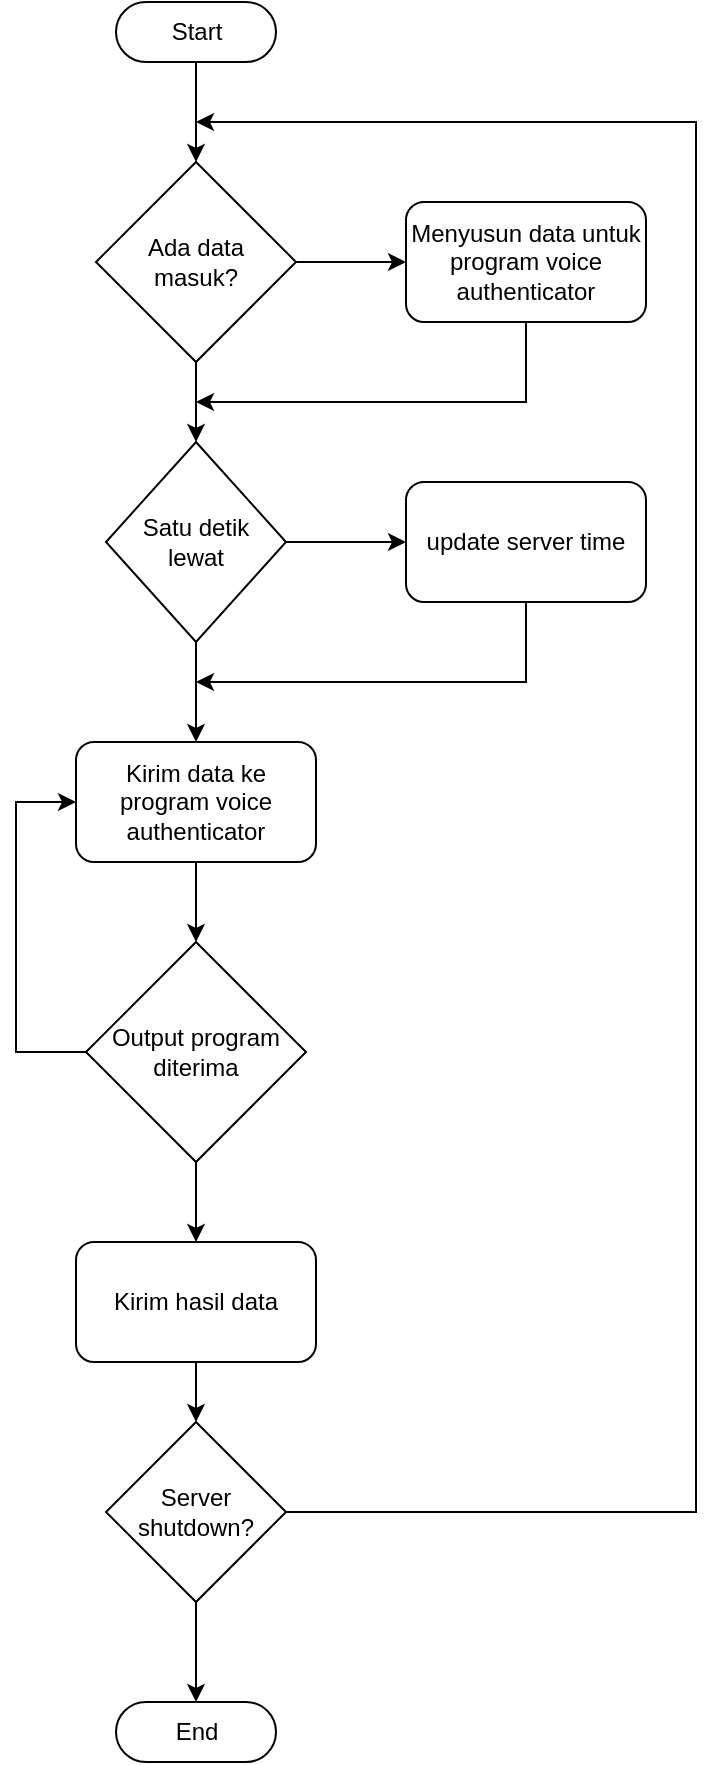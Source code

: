 <mxfile version="13.7.2" type="github">
  <diagram id="6a731a19-8d31-9384-78a2-239565b7b9f0" name="Page-1">
    <mxGraphModel dx="1422" dy="794" grid="1" gridSize="10" guides="1" tooltips="1" connect="1" arrows="1" fold="1" page="1" pageScale="1" pageWidth="827" pageHeight="1169" background="#ffffff" math="0" shadow="0">
      <root>
        <mxCell id="0" />
        <mxCell id="1" parent="0" />
        <mxCell id="utHxTK_1_xtGwqxnMYyT-9" style="edgeStyle=orthogonalEdgeStyle;rounded=0;orthogonalLoop=1;jettySize=auto;html=1;entryX=0.5;entryY=0;entryDx=0;entryDy=0;" edge="1" parent="1" source="hCLFj8IIV5jFRAJKPiSX-55" target="utHxTK_1_xtGwqxnMYyT-8">
          <mxGeometry relative="1" as="geometry" />
        </mxCell>
        <mxCell id="hCLFj8IIV5jFRAJKPiSX-55" value="Start" style="html=1;dashed=0;whitespace=wrap;shape=mxgraph.dfd.start" parent="1" vertex="1">
          <mxGeometry x="320" y="80" width="80" height="30" as="geometry" />
        </mxCell>
        <mxCell id="utHxTK_1_xtGwqxnMYyT-11" style="edgeStyle=orthogonalEdgeStyle;rounded=0;orthogonalLoop=1;jettySize=auto;html=1;entryX=0;entryY=0.5;entryDx=0;entryDy=0;" edge="1" parent="1" source="utHxTK_1_xtGwqxnMYyT-8" target="utHxTK_1_xtGwqxnMYyT-10">
          <mxGeometry relative="1" as="geometry" />
        </mxCell>
        <mxCell id="utHxTK_1_xtGwqxnMYyT-12" style="edgeStyle=orthogonalEdgeStyle;rounded=0;orthogonalLoop=1;jettySize=auto;html=1;entryX=0.5;entryY=0;entryDx=0;entryDy=0;" edge="1" parent="1" source="utHxTK_1_xtGwqxnMYyT-8" target="utHxTK_1_xtGwqxnMYyT-13">
          <mxGeometry relative="1" as="geometry">
            <mxPoint x="360" y="290" as="targetPoint" />
          </mxGeometry>
        </mxCell>
        <mxCell id="utHxTK_1_xtGwqxnMYyT-8" value="Ada data&lt;br&gt;masuk?" style="rhombus;whiteSpace=wrap;html=1;" vertex="1" parent="1">
          <mxGeometry x="310" y="160" width="100" height="100" as="geometry" />
        </mxCell>
        <mxCell id="utHxTK_1_xtGwqxnMYyT-14" style="edgeStyle=orthogonalEdgeStyle;rounded=0;orthogonalLoop=1;jettySize=auto;html=1;" edge="1" parent="1" source="utHxTK_1_xtGwqxnMYyT-10">
          <mxGeometry relative="1" as="geometry">
            <mxPoint x="360" y="280" as="targetPoint" />
            <Array as="points">
              <mxPoint x="525" y="280" />
            </Array>
          </mxGeometry>
        </mxCell>
        <mxCell id="utHxTK_1_xtGwqxnMYyT-10" value="Menyusun data untuk&lt;br&gt;program voice authenticator" style="rounded=1;whiteSpace=wrap;html=1;" vertex="1" parent="1">
          <mxGeometry x="465" y="180" width="120" height="60" as="geometry" />
        </mxCell>
        <mxCell id="utHxTK_1_xtGwqxnMYyT-16" style="edgeStyle=orthogonalEdgeStyle;rounded=0;orthogonalLoop=1;jettySize=auto;html=1;entryX=0;entryY=0.5;entryDx=0;entryDy=0;" edge="1" parent="1" source="utHxTK_1_xtGwqxnMYyT-13" target="utHxTK_1_xtGwqxnMYyT-17">
          <mxGeometry relative="1" as="geometry">
            <mxPoint x="470" y="350" as="targetPoint" />
            <Array as="points" />
          </mxGeometry>
        </mxCell>
        <mxCell id="utHxTK_1_xtGwqxnMYyT-18" style="edgeStyle=orthogonalEdgeStyle;rounded=0;orthogonalLoop=1;jettySize=auto;html=1;entryX=0.5;entryY=0;entryDx=0;entryDy=0;" edge="1" parent="1" source="utHxTK_1_xtGwqxnMYyT-13" target="utHxTK_1_xtGwqxnMYyT-20">
          <mxGeometry relative="1" as="geometry">
            <mxPoint x="360" y="440" as="targetPoint" />
          </mxGeometry>
        </mxCell>
        <mxCell id="utHxTK_1_xtGwqxnMYyT-13" value="Satu detik&lt;br&gt;lewat" style="rhombus;whiteSpace=wrap;html=1;" vertex="1" parent="1">
          <mxGeometry x="315" y="300" width="90" height="100" as="geometry" />
        </mxCell>
        <mxCell id="utHxTK_1_xtGwqxnMYyT-19" style="edgeStyle=orthogonalEdgeStyle;rounded=0;orthogonalLoop=1;jettySize=auto;html=1;" edge="1" parent="1" source="utHxTK_1_xtGwqxnMYyT-17">
          <mxGeometry relative="1" as="geometry">
            <mxPoint x="360" y="420" as="targetPoint" />
            <Array as="points">
              <mxPoint x="525" y="420" />
            </Array>
          </mxGeometry>
        </mxCell>
        <mxCell id="utHxTK_1_xtGwqxnMYyT-17" value="update server time" style="rounded=1;whiteSpace=wrap;html=1;" vertex="1" parent="1">
          <mxGeometry x="465" y="320" width="120" height="60" as="geometry" />
        </mxCell>
        <mxCell id="utHxTK_1_xtGwqxnMYyT-22" style="edgeStyle=orthogonalEdgeStyle;rounded=0;orthogonalLoop=1;jettySize=auto;html=1;entryX=0.5;entryY=0;entryDx=0;entryDy=0;" edge="1" parent="1" source="utHxTK_1_xtGwqxnMYyT-20" target="utHxTK_1_xtGwqxnMYyT-21">
          <mxGeometry relative="1" as="geometry" />
        </mxCell>
        <mxCell id="utHxTK_1_xtGwqxnMYyT-20" value="Kirim data ke program voice authenticator" style="rounded=1;whiteSpace=wrap;html=1;" vertex="1" parent="1">
          <mxGeometry x="300" y="450" width="120" height="60" as="geometry" />
        </mxCell>
        <mxCell id="utHxTK_1_xtGwqxnMYyT-23" style="edgeStyle=orthogonalEdgeStyle;rounded=0;orthogonalLoop=1;jettySize=auto;html=1;entryX=0;entryY=0.5;entryDx=0;entryDy=0;" edge="1" parent="1" source="utHxTK_1_xtGwqxnMYyT-21" target="utHxTK_1_xtGwqxnMYyT-20">
          <mxGeometry relative="1" as="geometry">
            <Array as="points">
              <mxPoint x="270" y="605" />
              <mxPoint x="270" y="480" />
            </Array>
          </mxGeometry>
        </mxCell>
        <mxCell id="utHxTK_1_xtGwqxnMYyT-24" style="edgeStyle=orthogonalEdgeStyle;rounded=0;orthogonalLoop=1;jettySize=auto;html=1;entryX=0.5;entryY=0;entryDx=0;entryDy=0;" edge="1" parent="1" source="utHxTK_1_xtGwqxnMYyT-21" target="utHxTK_1_xtGwqxnMYyT-25">
          <mxGeometry relative="1" as="geometry">
            <mxPoint x="360" y="690" as="targetPoint" />
          </mxGeometry>
        </mxCell>
        <mxCell id="utHxTK_1_xtGwqxnMYyT-21" value="Output program&lt;br&gt;diterima" style="rhombus;whiteSpace=wrap;html=1;" vertex="1" parent="1">
          <mxGeometry x="305" y="550" width="110" height="110" as="geometry" />
        </mxCell>
        <mxCell id="utHxTK_1_xtGwqxnMYyT-28" style="edgeStyle=orthogonalEdgeStyle;rounded=0;orthogonalLoop=1;jettySize=auto;html=1;entryX=0.5;entryY=0;entryDx=0;entryDy=0;" edge="1" parent="1" source="utHxTK_1_xtGwqxnMYyT-25" target="utHxTK_1_xtGwqxnMYyT-27">
          <mxGeometry relative="1" as="geometry" />
        </mxCell>
        <mxCell id="utHxTK_1_xtGwqxnMYyT-25" value="Kirim hasil data" style="rounded=1;whiteSpace=wrap;html=1;" vertex="1" parent="1">
          <mxGeometry x="300" y="700" width="120" height="60" as="geometry" />
        </mxCell>
        <mxCell id="utHxTK_1_xtGwqxnMYyT-29" style="edgeStyle=orthogonalEdgeStyle;rounded=0;orthogonalLoop=1;jettySize=auto;html=1;" edge="1" parent="1" source="utHxTK_1_xtGwqxnMYyT-27">
          <mxGeometry relative="1" as="geometry">
            <mxPoint x="360" y="140" as="targetPoint" />
            <Array as="points">
              <mxPoint x="610" y="835" />
              <mxPoint x="610" y="140" />
            </Array>
          </mxGeometry>
        </mxCell>
        <mxCell id="utHxTK_1_xtGwqxnMYyT-31" style="edgeStyle=orthogonalEdgeStyle;rounded=0;orthogonalLoop=1;jettySize=auto;html=1;entryX=0.5;entryY=0.5;entryDx=0;entryDy=-15;entryPerimeter=0;" edge="1" parent="1" source="utHxTK_1_xtGwqxnMYyT-27" target="utHxTK_1_xtGwqxnMYyT-30">
          <mxGeometry relative="1" as="geometry" />
        </mxCell>
        <mxCell id="utHxTK_1_xtGwqxnMYyT-27" value="Server&lt;br&gt;shutdown?" style="rhombus;whiteSpace=wrap;html=1;" vertex="1" parent="1">
          <mxGeometry x="315" y="790" width="90" height="90" as="geometry" />
        </mxCell>
        <mxCell id="utHxTK_1_xtGwqxnMYyT-30" value="End" style="html=1;dashed=0;whitespace=wrap;shape=mxgraph.dfd.start" vertex="1" parent="1">
          <mxGeometry x="320" y="930" width="80" height="30" as="geometry" />
        </mxCell>
      </root>
    </mxGraphModel>
  </diagram>
</mxfile>
